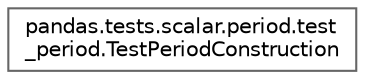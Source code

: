 digraph "Graphical Class Hierarchy"
{
 // LATEX_PDF_SIZE
  bgcolor="transparent";
  edge [fontname=Helvetica,fontsize=10,labelfontname=Helvetica,labelfontsize=10];
  node [fontname=Helvetica,fontsize=10,shape=box,height=0.2,width=0.4];
  rankdir="LR";
  Node0 [id="Node000000",label="pandas.tests.scalar.period.test\l_period.TestPeriodConstruction",height=0.2,width=0.4,color="grey40", fillcolor="white", style="filled",URL="$d5/d7d/classpandas_1_1tests_1_1scalar_1_1period_1_1test__period_1_1TestPeriodConstruction.html",tooltip=" "];
}
